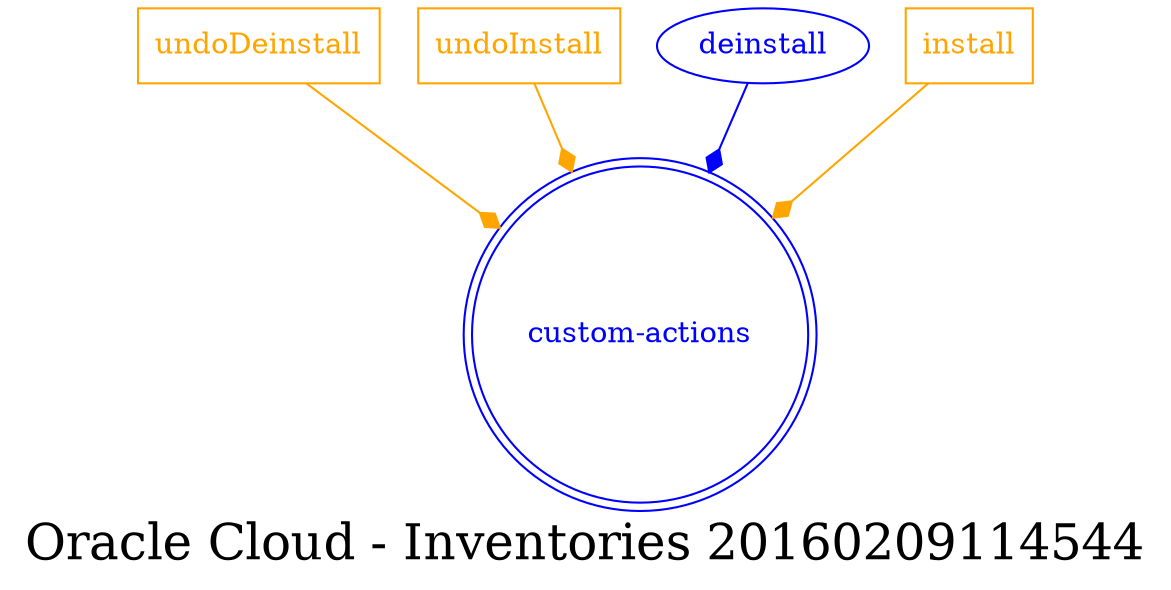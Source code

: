 digraph LexiconGraph {
graph[label="Oracle Cloud - Inventories 20160209114544", fontsize=24]
splines=true
"custom-actions" [color=blue, fontcolor=blue, shape=doublecircle]
"undoDeinstall" [color=orange, fontcolor=orange, shape=box]
"undoDeinstall" -> "custom-actions" [color=orange, fontcolor=orange, arrowhead=diamond, arrowtail=none]
"undoInstall" [color=orange, fontcolor=orange, shape=box]
"undoInstall" -> "custom-actions" [color=orange, fontcolor=orange, arrowhead=diamond, arrowtail=none]
"deinstall" -> "custom-actions" [color=blue, fontcolor=blue, arrowhead=diamond, arrowtail=none]
"deinstall" [color=blue, fontcolor=blue, shape=ellipse]
"install" [color=orange, fontcolor=orange, shape=box]
"install" -> "custom-actions" [color=orange, fontcolor=orange, arrowhead=diamond, arrowtail=none]
}
